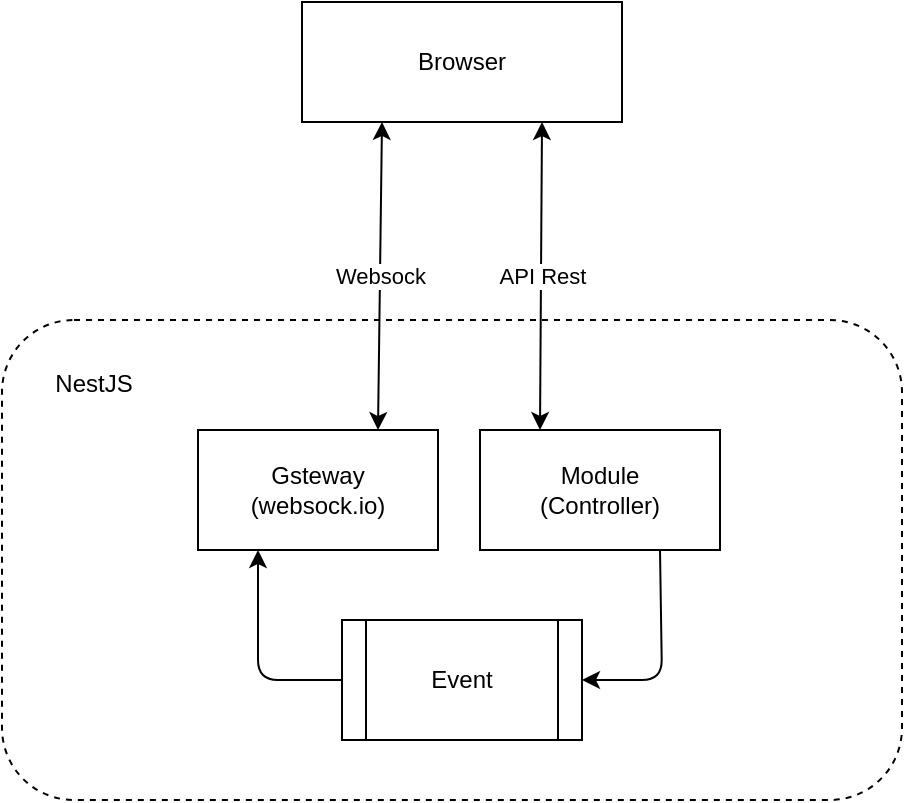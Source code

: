 <mxfile>
    <diagram id="7x4r1--JwvtSmt2wwoD1" name="Page-1">
        <mxGraphModel dx="670" dy="590" grid="1" gridSize="10" guides="1" tooltips="1" connect="1" arrows="1" fold="1" page="1" pageScale="1" pageWidth="827" pageHeight="1169" math="0" shadow="0">
            <root>
                <mxCell id="0"/>
                <mxCell id="1" parent="0"/>
                <mxCell id="6" value="" style="rounded=1;whiteSpace=wrap;html=1;dashed=1;" vertex="1" parent="1">
                    <mxGeometry x="189" y="249" width="450" height="240" as="geometry"/>
                </mxCell>
                <mxCell id="3" value="Browser" style="rounded=0;whiteSpace=wrap;html=1;" vertex="1" parent="1">
                    <mxGeometry x="339" y="90" width="160" height="60" as="geometry"/>
                </mxCell>
                <mxCell id="4" value="Websock" style="endArrow=classic;html=1;exitX=0.25;exitY=1;exitDx=0;exitDy=0;startArrow=classic;startFill=1;entryX=0.75;entryY=0;entryDx=0;entryDy=0;" edge="1" parent="1" source="3" target="9">
                    <mxGeometry width="50" height="50" relative="1" as="geometry">
                        <mxPoint x="479" y="319" as="sourcePoint"/>
                        <mxPoint x="379" y="299" as="targetPoint"/>
                    </mxGeometry>
                </mxCell>
                <mxCell id="5" value="API Rest" style="endArrow=classic;html=1;exitX=0.75;exitY=1;exitDx=0;exitDy=0;startArrow=classic;startFill=1;entryX=0.25;entryY=0;entryDx=0;entryDy=0;" edge="1" parent="1" source="3" target="10">
                    <mxGeometry width="50" height="50" relative="1" as="geometry">
                        <mxPoint x="389" y="149" as="sourcePoint"/>
                        <mxPoint x="459" y="299" as="targetPoint"/>
                    </mxGeometry>
                </mxCell>
                <mxCell id="7" value="NestJS" style="text;html=1;strokeColor=none;fillColor=none;align=center;verticalAlign=middle;whiteSpace=wrap;rounded=0;dashed=1;" vertex="1" parent="1">
                    <mxGeometry x="205" y="266" width="60" height="30" as="geometry"/>
                </mxCell>
                <mxCell id="9" value="Gsteway&lt;br&gt;(websock.io)" style="rounded=0;whiteSpace=wrap;html=1;" vertex="1" parent="1">
                    <mxGeometry x="287" y="304" width="120" height="60" as="geometry"/>
                </mxCell>
                <mxCell id="10" value="Module&lt;br&gt;(Controller)" style="rounded=0;whiteSpace=wrap;html=1;" vertex="1" parent="1">
                    <mxGeometry x="428" y="304" width="120" height="60" as="geometry"/>
                </mxCell>
                <mxCell id="12" value="" style="endArrow=classic;html=1;exitX=0.75;exitY=1;exitDx=0;exitDy=0;entryX=1;entryY=0.5;entryDx=0;entryDy=0;" edge="1" parent="1" source="10" target="13">
                    <mxGeometry width="50" height="50" relative="1" as="geometry">
                        <mxPoint x="469" y="379" as="sourcePoint"/>
                        <mxPoint x="739" y="449" as="targetPoint"/>
                        <Array as="points">
                            <mxPoint x="519" y="429"/>
                        </Array>
                    </mxGeometry>
                </mxCell>
                <mxCell id="13" value="Event" style="shape=process;whiteSpace=wrap;html=1;backgroundOutline=1;" vertex="1" parent="1">
                    <mxGeometry x="359" y="399" width="120" height="60" as="geometry"/>
                </mxCell>
                <mxCell id="14" value="" style="endArrow=classic;html=1;exitX=0;exitY=0.5;exitDx=0;exitDy=0;entryX=0.25;entryY=1;entryDx=0;entryDy=0;" edge="1" parent="1" source="13" target="9">
                    <mxGeometry width="50" height="50" relative="1" as="geometry">
                        <mxPoint x="469" y="399" as="sourcePoint"/>
                        <mxPoint x="519" y="349" as="targetPoint"/>
                        <Array as="points">
                            <mxPoint x="317" y="429"/>
                        </Array>
                    </mxGeometry>
                </mxCell>
            </root>
        </mxGraphModel>
    </diagram>
</mxfile>